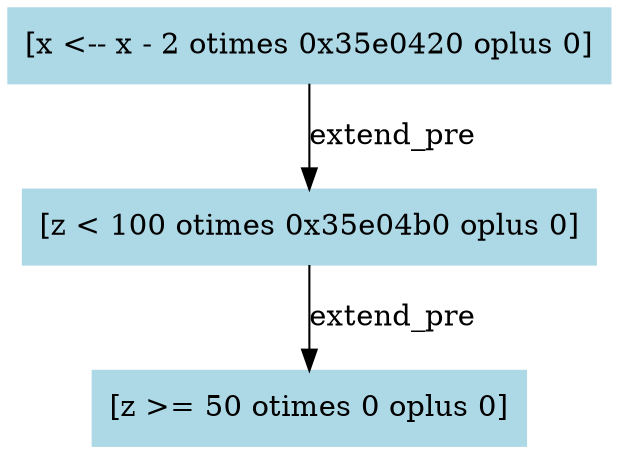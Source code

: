 digraph "[IF x < 20 THEN]" {
"0x35e0180" [label="[x <-- x - 2 otimes 0x35e0420 oplus 0]", color=lightblue,style=filled,shape=box]
"0x35e0180" -> "0x35e0420" [label=extend_pre,color=black]
"0x35e0420" [label="[z < 100 otimes 0x35e04b0 oplus 0]", color=lightblue,style=filled,shape=box]
"0x35e0420" -> "0x35e04b0" [label=extend_pre,color=black]
"0x35e04b0" [label="[z >= 50 otimes 0 oplus 0]", color=lightblue,style=filled,shape=box]
}


